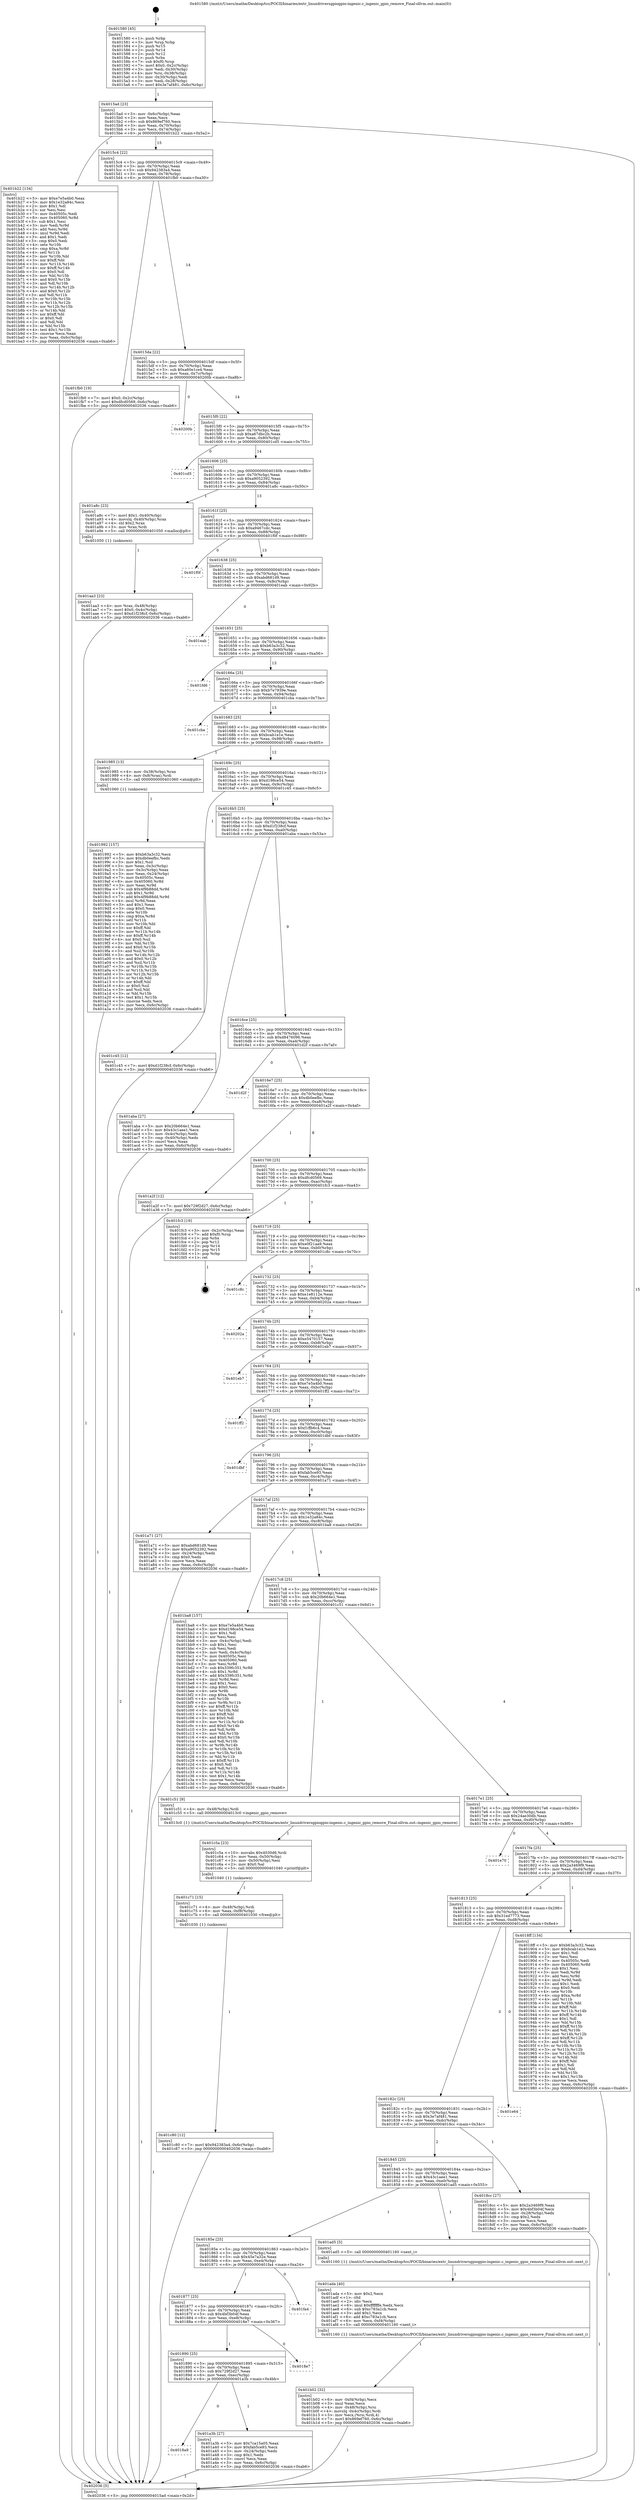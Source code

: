 digraph "0x401580" {
  label = "0x401580 (/mnt/c/Users/mathe/Desktop/tcc/POCII/binaries/extr_linuxdriversgpiogpio-ingenic.c_ingenic_gpio_remove_Final-ollvm.out::main(0))"
  labelloc = "t"
  node[shape=record]

  Entry [label="",width=0.3,height=0.3,shape=circle,fillcolor=black,style=filled]
  "0x4015ad" [label="{
     0x4015ad [23]\l
     | [instrs]\l
     &nbsp;&nbsp;0x4015ad \<+3\>: mov -0x6c(%rbp),%eax\l
     &nbsp;&nbsp;0x4015b0 \<+2\>: mov %eax,%ecx\l
     &nbsp;&nbsp;0x4015b2 \<+6\>: sub $0x869ef760,%ecx\l
     &nbsp;&nbsp;0x4015b8 \<+3\>: mov %eax,-0x70(%rbp)\l
     &nbsp;&nbsp;0x4015bb \<+3\>: mov %ecx,-0x74(%rbp)\l
     &nbsp;&nbsp;0x4015be \<+6\>: je 0000000000401b22 \<main+0x5a2\>\l
  }"]
  "0x401b22" [label="{
     0x401b22 [134]\l
     | [instrs]\l
     &nbsp;&nbsp;0x401b22 \<+5\>: mov $0xe7e5a4b0,%eax\l
     &nbsp;&nbsp;0x401b27 \<+5\>: mov $0x1e32a84c,%ecx\l
     &nbsp;&nbsp;0x401b2c \<+2\>: mov $0x1,%dl\l
     &nbsp;&nbsp;0x401b2e \<+2\>: xor %esi,%esi\l
     &nbsp;&nbsp;0x401b30 \<+7\>: mov 0x40505c,%edi\l
     &nbsp;&nbsp;0x401b37 \<+8\>: mov 0x405060,%r8d\l
     &nbsp;&nbsp;0x401b3f \<+3\>: sub $0x1,%esi\l
     &nbsp;&nbsp;0x401b42 \<+3\>: mov %edi,%r9d\l
     &nbsp;&nbsp;0x401b45 \<+3\>: add %esi,%r9d\l
     &nbsp;&nbsp;0x401b48 \<+4\>: imul %r9d,%edi\l
     &nbsp;&nbsp;0x401b4c \<+3\>: and $0x1,%edi\l
     &nbsp;&nbsp;0x401b4f \<+3\>: cmp $0x0,%edi\l
     &nbsp;&nbsp;0x401b52 \<+4\>: sete %r10b\l
     &nbsp;&nbsp;0x401b56 \<+4\>: cmp $0xa,%r8d\l
     &nbsp;&nbsp;0x401b5a \<+4\>: setl %r11b\l
     &nbsp;&nbsp;0x401b5e \<+3\>: mov %r10b,%bl\l
     &nbsp;&nbsp;0x401b61 \<+3\>: xor $0xff,%bl\l
     &nbsp;&nbsp;0x401b64 \<+3\>: mov %r11b,%r14b\l
     &nbsp;&nbsp;0x401b67 \<+4\>: xor $0xff,%r14b\l
     &nbsp;&nbsp;0x401b6b \<+3\>: xor $0x0,%dl\l
     &nbsp;&nbsp;0x401b6e \<+3\>: mov %bl,%r15b\l
     &nbsp;&nbsp;0x401b71 \<+4\>: and $0x0,%r15b\l
     &nbsp;&nbsp;0x401b75 \<+3\>: and %dl,%r10b\l
     &nbsp;&nbsp;0x401b78 \<+3\>: mov %r14b,%r12b\l
     &nbsp;&nbsp;0x401b7b \<+4\>: and $0x0,%r12b\l
     &nbsp;&nbsp;0x401b7f \<+3\>: and %dl,%r11b\l
     &nbsp;&nbsp;0x401b82 \<+3\>: or %r10b,%r15b\l
     &nbsp;&nbsp;0x401b85 \<+3\>: or %r11b,%r12b\l
     &nbsp;&nbsp;0x401b88 \<+3\>: xor %r12b,%r15b\l
     &nbsp;&nbsp;0x401b8b \<+3\>: or %r14b,%bl\l
     &nbsp;&nbsp;0x401b8e \<+3\>: xor $0xff,%bl\l
     &nbsp;&nbsp;0x401b91 \<+3\>: or $0x0,%dl\l
     &nbsp;&nbsp;0x401b94 \<+2\>: and %dl,%bl\l
     &nbsp;&nbsp;0x401b96 \<+3\>: or %bl,%r15b\l
     &nbsp;&nbsp;0x401b99 \<+4\>: test $0x1,%r15b\l
     &nbsp;&nbsp;0x401b9d \<+3\>: cmovne %ecx,%eax\l
     &nbsp;&nbsp;0x401ba0 \<+3\>: mov %eax,-0x6c(%rbp)\l
     &nbsp;&nbsp;0x401ba3 \<+5\>: jmp 0000000000402036 \<main+0xab6\>\l
  }"]
  "0x4015c4" [label="{
     0x4015c4 [22]\l
     | [instrs]\l
     &nbsp;&nbsp;0x4015c4 \<+5\>: jmp 00000000004015c9 \<main+0x49\>\l
     &nbsp;&nbsp;0x4015c9 \<+3\>: mov -0x70(%rbp),%eax\l
     &nbsp;&nbsp;0x4015cc \<+5\>: sub $0x942383a4,%eax\l
     &nbsp;&nbsp;0x4015d1 \<+3\>: mov %eax,-0x78(%rbp)\l
     &nbsp;&nbsp;0x4015d4 \<+6\>: je 0000000000401fb0 \<main+0xa30\>\l
  }"]
  Exit [label="",width=0.3,height=0.3,shape=circle,fillcolor=black,style=filled,peripheries=2]
  "0x401fb0" [label="{
     0x401fb0 [19]\l
     | [instrs]\l
     &nbsp;&nbsp;0x401fb0 \<+7\>: movl $0x0,-0x2c(%rbp)\l
     &nbsp;&nbsp;0x401fb7 \<+7\>: movl $0xdfcd0569,-0x6c(%rbp)\l
     &nbsp;&nbsp;0x401fbe \<+5\>: jmp 0000000000402036 \<main+0xab6\>\l
  }"]
  "0x4015da" [label="{
     0x4015da [22]\l
     | [instrs]\l
     &nbsp;&nbsp;0x4015da \<+5\>: jmp 00000000004015df \<main+0x5f\>\l
     &nbsp;&nbsp;0x4015df \<+3\>: mov -0x70(%rbp),%eax\l
     &nbsp;&nbsp;0x4015e2 \<+5\>: sub $0xa60e1ce4,%eax\l
     &nbsp;&nbsp;0x4015e7 \<+3\>: mov %eax,-0x7c(%rbp)\l
     &nbsp;&nbsp;0x4015ea \<+6\>: je 000000000040200b \<main+0xa8b\>\l
  }"]
  "0x401c80" [label="{
     0x401c80 [12]\l
     | [instrs]\l
     &nbsp;&nbsp;0x401c80 \<+7\>: movl $0x942383a4,-0x6c(%rbp)\l
     &nbsp;&nbsp;0x401c87 \<+5\>: jmp 0000000000402036 \<main+0xab6\>\l
  }"]
  "0x40200b" [label="{
     0x40200b\l
  }", style=dashed]
  "0x4015f0" [label="{
     0x4015f0 [22]\l
     | [instrs]\l
     &nbsp;&nbsp;0x4015f0 \<+5\>: jmp 00000000004015f5 \<main+0x75\>\l
     &nbsp;&nbsp;0x4015f5 \<+3\>: mov -0x70(%rbp),%eax\l
     &nbsp;&nbsp;0x4015f8 \<+5\>: sub $0xa67dbc2b,%eax\l
     &nbsp;&nbsp;0x4015fd \<+3\>: mov %eax,-0x80(%rbp)\l
     &nbsp;&nbsp;0x401600 \<+6\>: je 0000000000401cd5 \<main+0x755\>\l
  }"]
  "0x401c71" [label="{
     0x401c71 [15]\l
     | [instrs]\l
     &nbsp;&nbsp;0x401c71 \<+4\>: mov -0x48(%rbp),%rdi\l
     &nbsp;&nbsp;0x401c75 \<+6\>: mov %eax,-0xf8(%rbp)\l
     &nbsp;&nbsp;0x401c7b \<+5\>: call 0000000000401030 \<free@plt\>\l
     | [calls]\l
     &nbsp;&nbsp;0x401030 \{1\} (unknown)\l
  }"]
  "0x401cd5" [label="{
     0x401cd5\l
  }", style=dashed]
  "0x401606" [label="{
     0x401606 [25]\l
     | [instrs]\l
     &nbsp;&nbsp;0x401606 \<+5\>: jmp 000000000040160b \<main+0x8b\>\l
     &nbsp;&nbsp;0x40160b \<+3\>: mov -0x70(%rbp),%eax\l
     &nbsp;&nbsp;0x40160e \<+5\>: sub $0xa9052392,%eax\l
     &nbsp;&nbsp;0x401613 \<+6\>: mov %eax,-0x84(%rbp)\l
     &nbsp;&nbsp;0x401619 \<+6\>: je 0000000000401a8c \<main+0x50c\>\l
  }"]
  "0x401c5a" [label="{
     0x401c5a [23]\l
     | [instrs]\l
     &nbsp;&nbsp;0x401c5a \<+10\>: movabs $0x4030d6,%rdi\l
     &nbsp;&nbsp;0x401c64 \<+3\>: mov %eax,-0x50(%rbp)\l
     &nbsp;&nbsp;0x401c67 \<+3\>: mov -0x50(%rbp),%esi\l
     &nbsp;&nbsp;0x401c6a \<+2\>: mov $0x0,%al\l
     &nbsp;&nbsp;0x401c6c \<+5\>: call 0000000000401040 \<printf@plt\>\l
     | [calls]\l
     &nbsp;&nbsp;0x401040 \{1\} (unknown)\l
  }"]
  "0x401a8c" [label="{
     0x401a8c [23]\l
     | [instrs]\l
     &nbsp;&nbsp;0x401a8c \<+7\>: movl $0x1,-0x40(%rbp)\l
     &nbsp;&nbsp;0x401a93 \<+4\>: movslq -0x40(%rbp),%rax\l
     &nbsp;&nbsp;0x401a97 \<+4\>: shl $0x2,%rax\l
     &nbsp;&nbsp;0x401a9b \<+3\>: mov %rax,%rdi\l
     &nbsp;&nbsp;0x401a9e \<+5\>: call 0000000000401050 \<malloc@plt\>\l
     | [calls]\l
     &nbsp;&nbsp;0x401050 \{1\} (unknown)\l
  }"]
  "0x40161f" [label="{
     0x40161f [25]\l
     | [instrs]\l
     &nbsp;&nbsp;0x40161f \<+5\>: jmp 0000000000401624 \<main+0xa4\>\l
     &nbsp;&nbsp;0x401624 \<+3\>: mov -0x70(%rbp),%eax\l
     &nbsp;&nbsp;0x401627 \<+5\>: sub $0xa9467cdc,%eax\l
     &nbsp;&nbsp;0x40162c \<+6\>: mov %eax,-0x88(%rbp)\l
     &nbsp;&nbsp;0x401632 \<+6\>: je 0000000000401f0f \<main+0x98f\>\l
  }"]
  "0x401b02" [label="{
     0x401b02 [32]\l
     | [instrs]\l
     &nbsp;&nbsp;0x401b02 \<+6\>: mov -0xf4(%rbp),%ecx\l
     &nbsp;&nbsp;0x401b08 \<+3\>: imul %eax,%ecx\l
     &nbsp;&nbsp;0x401b0b \<+4\>: mov -0x48(%rbp),%rsi\l
     &nbsp;&nbsp;0x401b0f \<+4\>: movslq -0x4c(%rbp),%rdi\l
     &nbsp;&nbsp;0x401b13 \<+3\>: mov %ecx,(%rsi,%rdi,4)\l
     &nbsp;&nbsp;0x401b16 \<+7\>: movl $0x869ef760,-0x6c(%rbp)\l
     &nbsp;&nbsp;0x401b1d \<+5\>: jmp 0000000000402036 \<main+0xab6\>\l
  }"]
  "0x401f0f" [label="{
     0x401f0f\l
  }", style=dashed]
  "0x401638" [label="{
     0x401638 [25]\l
     | [instrs]\l
     &nbsp;&nbsp;0x401638 \<+5\>: jmp 000000000040163d \<main+0xbd\>\l
     &nbsp;&nbsp;0x40163d \<+3\>: mov -0x70(%rbp),%eax\l
     &nbsp;&nbsp;0x401640 \<+5\>: sub $0xabd681d9,%eax\l
     &nbsp;&nbsp;0x401645 \<+6\>: mov %eax,-0x8c(%rbp)\l
     &nbsp;&nbsp;0x40164b \<+6\>: je 0000000000401eab \<main+0x92b\>\l
  }"]
  "0x401ada" [label="{
     0x401ada [40]\l
     | [instrs]\l
     &nbsp;&nbsp;0x401ada \<+5\>: mov $0x2,%ecx\l
     &nbsp;&nbsp;0x401adf \<+1\>: cltd\l
     &nbsp;&nbsp;0x401ae0 \<+2\>: idiv %ecx\l
     &nbsp;&nbsp;0x401ae2 \<+6\>: imul $0xfffffffe,%edx,%ecx\l
     &nbsp;&nbsp;0x401ae8 \<+6\>: sub $0xc783a1cb,%ecx\l
     &nbsp;&nbsp;0x401aee \<+3\>: add $0x1,%ecx\l
     &nbsp;&nbsp;0x401af1 \<+6\>: add $0xc783a1cb,%ecx\l
     &nbsp;&nbsp;0x401af7 \<+6\>: mov %ecx,-0xf4(%rbp)\l
     &nbsp;&nbsp;0x401afd \<+5\>: call 0000000000401160 \<next_i\>\l
     | [calls]\l
     &nbsp;&nbsp;0x401160 \{1\} (/mnt/c/Users/mathe/Desktop/tcc/POCII/binaries/extr_linuxdriversgpiogpio-ingenic.c_ingenic_gpio_remove_Final-ollvm.out::next_i)\l
  }"]
  "0x401eab" [label="{
     0x401eab\l
  }", style=dashed]
  "0x401651" [label="{
     0x401651 [25]\l
     | [instrs]\l
     &nbsp;&nbsp;0x401651 \<+5\>: jmp 0000000000401656 \<main+0xd6\>\l
     &nbsp;&nbsp;0x401656 \<+3\>: mov -0x70(%rbp),%eax\l
     &nbsp;&nbsp;0x401659 \<+5\>: sub $0xb63a3c32,%eax\l
     &nbsp;&nbsp;0x40165e \<+6\>: mov %eax,-0x90(%rbp)\l
     &nbsp;&nbsp;0x401664 \<+6\>: je 0000000000401fd6 \<main+0xa56\>\l
  }"]
  "0x401aa3" [label="{
     0x401aa3 [23]\l
     | [instrs]\l
     &nbsp;&nbsp;0x401aa3 \<+4\>: mov %rax,-0x48(%rbp)\l
     &nbsp;&nbsp;0x401aa7 \<+7\>: movl $0x0,-0x4c(%rbp)\l
     &nbsp;&nbsp;0x401aae \<+7\>: movl $0xd1f238cf,-0x6c(%rbp)\l
     &nbsp;&nbsp;0x401ab5 \<+5\>: jmp 0000000000402036 \<main+0xab6\>\l
  }"]
  "0x401fd6" [label="{
     0x401fd6\l
  }", style=dashed]
  "0x40166a" [label="{
     0x40166a [25]\l
     | [instrs]\l
     &nbsp;&nbsp;0x40166a \<+5\>: jmp 000000000040166f \<main+0xef\>\l
     &nbsp;&nbsp;0x40166f \<+3\>: mov -0x70(%rbp),%eax\l
     &nbsp;&nbsp;0x401672 \<+5\>: sub $0xb7e7939e,%eax\l
     &nbsp;&nbsp;0x401677 \<+6\>: mov %eax,-0x94(%rbp)\l
     &nbsp;&nbsp;0x40167d \<+6\>: je 0000000000401cba \<main+0x73a\>\l
  }"]
  "0x4018a9" [label="{
     0x4018a9\l
  }", style=dashed]
  "0x401cba" [label="{
     0x401cba\l
  }", style=dashed]
  "0x401683" [label="{
     0x401683 [25]\l
     | [instrs]\l
     &nbsp;&nbsp;0x401683 \<+5\>: jmp 0000000000401688 \<main+0x108\>\l
     &nbsp;&nbsp;0x401688 \<+3\>: mov -0x70(%rbp),%eax\l
     &nbsp;&nbsp;0x40168b \<+5\>: sub $0xbcab1e1e,%eax\l
     &nbsp;&nbsp;0x401690 \<+6\>: mov %eax,-0x98(%rbp)\l
     &nbsp;&nbsp;0x401696 \<+6\>: je 0000000000401985 \<main+0x405\>\l
  }"]
  "0x401a3b" [label="{
     0x401a3b [27]\l
     | [instrs]\l
     &nbsp;&nbsp;0x401a3b \<+5\>: mov $0x7ca15a05,%eax\l
     &nbsp;&nbsp;0x401a40 \<+5\>: mov $0xfab5ce93,%ecx\l
     &nbsp;&nbsp;0x401a45 \<+3\>: mov -0x24(%rbp),%edx\l
     &nbsp;&nbsp;0x401a48 \<+3\>: cmp $0x1,%edx\l
     &nbsp;&nbsp;0x401a4b \<+3\>: cmovl %ecx,%eax\l
     &nbsp;&nbsp;0x401a4e \<+3\>: mov %eax,-0x6c(%rbp)\l
     &nbsp;&nbsp;0x401a51 \<+5\>: jmp 0000000000402036 \<main+0xab6\>\l
  }"]
  "0x401985" [label="{
     0x401985 [13]\l
     | [instrs]\l
     &nbsp;&nbsp;0x401985 \<+4\>: mov -0x38(%rbp),%rax\l
     &nbsp;&nbsp;0x401989 \<+4\>: mov 0x8(%rax),%rdi\l
     &nbsp;&nbsp;0x40198d \<+5\>: call 0000000000401060 \<atoi@plt\>\l
     | [calls]\l
     &nbsp;&nbsp;0x401060 \{1\} (unknown)\l
  }"]
  "0x40169c" [label="{
     0x40169c [25]\l
     | [instrs]\l
     &nbsp;&nbsp;0x40169c \<+5\>: jmp 00000000004016a1 \<main+0x121\>\l
     &nbsp;&nbsp;0x4016a1 \<+3\>: mov -0x70(%rbp),%eax\l
     &nbsp;&nbsp;0x4016a4 \<+5\>: sub $0xd198ce54,%eax\l
     &nbsp;&nbsp;0x4016a9 \<+6\>: mov %eax,-0x9c(%rbp)\l
     &nbsp;&nbsp;0x4016af \<+6\>: je 0000000000401c45 \<main+0x6c5\>\l
  }"]
  "0x401890" [label="{
     0x401890 [25]\l
     | [instrs]\l
     &nbsp;&nbsp;0x401890 \<+5\>: jmp 0000000000401895 \<main+0x315\>\l
     &nbsp;&nbsp;0x401895 \<+3\>: mov -0x70(%rbp),%eax\l
     &nbsp;&nbsp;0x401898 \<+5\>: sub $0x729f2d27,%eax\l
     &nbsp;&nbsp;0x40189d \<+6\>: mov %eax,-0xec(%rbp)\l
     &nbsp;&nbsp;0x4018a3 \<+6\>: je 0000000000401a3b \<main+0x4bb\>\l
  }"]
  "0x401c45" [label="{
     0x401c45 [12]\l
     | [instrs]\l
     &nbsp;&nbsp;0x401c45 \<+7\>: movl $0xd1f238cf,-0x6c(%rbp)\l
     &nbsp;&nbsp;0x401c4c \<+5\>: jmp 0000000000402036 \<main+0xab6\>\l
  }"]
  "0x4016b5" [label="{
     0x4016b5 [25]\l
     | [instrs]\l
     &nbsp;&nbsp;0x4016b5 \<+5\>: jmp 00000000004016ba \<main+0x13a\>\l
     &nbsp;&nbsp;0x4016ba \<+3\>: mov -0x70(%rbp),%eax\l
     &nbsp;&nbsp;0x4016bd \<+5\>: sub $0xd1f238cf,%eax\l
     &nbsp;&nbsp;0x4016c2 \<+6\>: mov %eax,-0xa0(%rbp)\l
     &nbsp;&nbsp;0x4016c8 \<+6\>: je 0000000000401aba \<main+0x53a\>\l
  }"]
  "0x4018e7" [label="{
     0x4018e7\l
  }", style=dashed]
  "0x401aba" [label="{
     0x401aba [27]\l
     | [instrs]\l
     &nbsp;&nbsp;0x401aba \<+5\>: mov $0x20b664e1,%eax\l
     &nbsp;&nbsp;0x401abf \<+5\>: mov $0x43c1aee1,%ecx\l
     &nbsp;&nbsp;0x401ac4 \<+3\>: mov -0x4c(%rbp),%edx\l
     &nbsp;&nbsp;0x401ac7 \<+3\>: cmp -0x40(%rbp),%edx\l
     &nbsp;&nbsp;0x401aca \<+3\>: cmovl %ecx,%eax\l
     &nbsp;&nbsp;0x401acd \<+3\>: mov %eax,-0x6c(%rbp)\l
     &nbsp;&nbsp;0x401ad0 \<+5\>: jmp 0000000000402036 \<main+0xab6\>\l
  }"]
  "0x4016ce" [label="{
     0x4016ce [25]\l
     | [instrs]\l
     &nbsp;&nbsp;0x4016ce \<+5\>: jmp 00000000004016d3 \<main+0x153\>\l
     &nbsp;&nbsp;0x4016d3 \<+3\>: mov -0x70(%rbp),%eax\l
     &nbsp;&nbsp;0x4016d6 \<+5\>: sub $0xd8476096,%eax\l
     &nbsp;&nbsp;0x4016db \<+6\>: mov %eax,-0xa4(%rbp)\l
     &nbsp;&nbsp;0x4016e1 \<+6\>: je 0000000000401d2f \<main+0x7af\>\l
  }"]
  "0x401877" [label="{
     0x401877 [25]\l
     | [instrs]\l
     &nbsp;&nbsp;0x401877 \<+5\>: jmp 000000000040187c \<main+0x2fc\>\l
     &nbsp;&nbsp;0x40187c \<+3\>: mov -0x70(%rbp),%eax\l
     &nbsp;&nbsp;0x40187f \<+5\>: sub $0x4bf3b04f,%eax\l
     &nbsp;&nbsp;0x401884 \<+6\>: mov %eax,-0xe8(%rbp)\l
     &nbsp;&nbsp;0x40188a \<+6\>: je 00000000004018e7 \<main+0x367\>\l
  }"]
  "0x401d2f" [label="{
     0x401d2f\l
  }", style=dashed]
  "0x4016e7" [label="{
     0x4016e7 [25]\l
     | [instrs]\l
     &nbsp;&nbsp;0x4016e7 \<+5\>: jmp 00000000004016ec \<main+0x16c\>\l
     &nbsp;&nbsp;0x4016ec \<+3\>: mov -0x70(%rbp),%eax\l
     &nbsp;&nbsp;0x4016ef \<+5\>: sub $0xdb0eefbc,%eax\l
     &nbsp;&nbsp;0x4016f4 \<+6\>: mov %eax,-0xa8(%rbp)\l
     &nbsp;&nbsp;0x4016fa \<+6\>: je 0000000000401a2f \<main+0x4af\>\l
  }"]
  "0x401fa4" [label="{
     0x401fa4\l
  }", style=dashed]
  "0x401a2f" [label="{
     0x401a2f [12]\l
     | [instrs]\l
     &nbsp;&nbsp;0x401a2f \<+7\>: movl $0x729f2d27,-0x6c(%rbp)\l
     &nbsp;&nbsp;0x401a36 \<+5\>: jmp 0000000000402036 \<main+0xab6\>\l
  }"]
  "0x401700" [label="{
     0x401700 [25]\l
     | [instrs]\l
     &nbsp;&nbsp;0x401700 \<+5\>: jmp 0000000000401705 \<main+0x185\>\l
     &nbsp;&nbsp;0x401705 \<+3\>: mov -0x70(%rbp),%eax\l
     &nbsp;&nbsp;0x401708 \<+5\>: sub $0xdfcd0569,%eax\l
     &nbsp;&nbsp;0x40170d \<+6\>: mov %eax,-0xac(%rbp)\l
     &nbsp;&nbsp;0x401713 \<+6\>: je 0000000000401fc3 \<main+0xa43\>\l
  }"]
  "0x40185e" [label="{
     0x40185e [25]\l
     | [instrs]\l
     &nbsp;&nbsp;0x40185e \<+5\>: jmp 0000000000401863 \<main+0x2e3\>\l
     &nbsp;&nbsp;0x401863 \<+3\>: mov -0x70(%rbp),%eax\l
     &nbsp;&nbsp;0x401866 \<+5\>: sub $0x45e7a32e,%eax\l
     &nbsp;&nbsp;0x40186b \<+6\>: mov %eax,-0xe4(%rbp)\l
     &nbsp;&nbsp;0x401871 \<+6\>: je 0000000000401fa4 \<main+0xa24\>\l
  }"]
  "0x401fc3" [label="{
     0x401fc3 [19]\l
     | [instrs]\l
     &nbsp;&nbsp;0x401fc3 \<+3\>: mov -0x2c(%rbp),%eax\l
     &nbsp;&nbsp;0x401fc6 \<+7\>: add $0xf0,%rsp\l
     &nbsp;&nbsp;0x401fcd \<+1\>: pop %rbx\l
     &nbsp;&nbsp;0x401fce \<+2\>: pop %r12\l
     &nbsp;&nbsp;0x401fd0 \<+2\>: pop %r14\l
     &nbsp;&nbsp;0x401fd2 \<+2\>: pop %r15\l
     &nbsp;&nbsp;0x401fd4 \<+1\>: pop %rbp\l
     &nbsp;&nbsp;0x401fd5 \<+1\>: ret\l
  }"]
  "0x401719" [label="{
     0x401719 [25]\l
     | [instrs]\l
     &nbsp;&nbsp;0x401719 \<+5\>: jmp 000000000040171e \<main+0x19e\>\l
     &nbsp;&nbsp;0x40171e \<+3\>: mov -0x70(%rbp),%eax\l
     &nbsp;&nbsp;0x401721 \<+5\>: sub $0xe0f21aa9,%eax\l
     &nbsp;&nbsp;0x401726 \<+6\>: mov %eax,-0xb0(%rbp)\l
     &nbsp;&nbsp;0x40172c \<+6\>: je 0000000000401c8c \<main+0x70c\>\l
  }"]
  "0x401ad5" [label="{
     0x401ad5 [5]\l
     | [instrs]\l
     &nbsp;&nbsp;0x401ad5 \<+5\>: call 0000000000401160 \<next_i\>\l
     | [calls]\l
     &nbsp;&nbsp;0x401160 \{1\} (/mnt/c/Users/mathe/Desktop/tcc/POCII/binaries/extr_linuxdriversgpiogpio-ingenic.c_ingenic_gpio_remove_Final-ollvm.out::next_i)\l
  }"]
  "0x401c8c" [label="{
     0x401c8c\l
  }", style=dashed]
  "0x401732" [label="{
     0x401732 [25]\l
     | [instrs]\l
     &nbsp;&nbsp;0x401732 \<+5\>: jmp 0000000000401737 \<main+0x1b7\>\l
     &nbsp;&nbsp;0x401737 \<+3\>: mov -0x70(%rbp),%eax\l
     &nbsp;&nbsp;0x40173a \<+5\>: sub $0xe1e8112e,%eax\l
     &nbsp;&nbsp;0x40173f \<+6\>: mov %eax,-0xb4(%rbp)\l
     &nbsp;&nbsp;0x401745 \<+6\>: je 000000000040202a \<main+0xaaa\>\l
  }"]
  "0x401992" [label="{
     0x401992 [157]\l
     | [instrs]\l
     &nbsp;&nbsp;0x401992 \<+5\>: mov $0xb63a3c32,%ecx\l
     &nbsp;&nbsp;0x401997 \<+5\>: mov $0xdb0eefbc,%edx\l
     &nbsp;&nbsp;0x40199c \<+3\>: mov $0x1,%sil\l
     &nbsp;&nbsp;0x40199f \<+3\>: mov %eax,-0x3c(%rbp)\l
     &nbsp;&nbsp;0x4019a2 \<+3\>: mov -0x3c(%rbp),%eax\l
     &nbsp;&nbsp;0x4019a5 \<+3\>: mov %eax,-0x24(%rbp)\l
     &nbsp;&nbsp;0x4019a8 \<+7\>: mov 0x40505c,%eax\l
     &nbsp;&nbsp;0x4019af \<+8\>: mov 0x405060,%r8d\l
     &nbsp;&nbsp;0x4019b7 \<+3\>: mov %eax,%r9d\l
     &nbsp;&nbsp;0x4019ba \<+7\>: sub $0x4f9b88dd,%r9d\l
     &nbsp;&nbsp;0x4019c1 \<+4\>: sub $0x1,%r9d\l
     &nbsp;&nbsp;0x4019c5 \<+7\>: add $0x4f9b88dd,%r9d\l
     &nbsp;&nbsp;0x4019cc \<+4\>: imul %r9d,%eax\l
     &nbsp;&nbsp;0x4019d0 \<+3\>: and $0x1,%eax\l
     &nbsp;&nbsp;0x4019d3 \<+3\>: cmp $0x0,%eax\l
     &nbsp;&nbsp;0x4019d6 \<+4\>: sete %r10b\l
     &nbsp;&nbsp;0x4019da \<+4\>: cmp $0xa,%r8d\l
     &nbsp;&nbsp;0x4019de \<+4\>: setl %r11b\l
     &nbsp;&nbsp;0x4019e2 \<+3\>: mov %r10b,%bl\l
     &nbsp;&nbsp;0x4019e5 \<+3\>: xor $0xff,%bl\l
     &nbsp;&nbsp;0x4019e8 \<+3\>: mov %r11b,%r14b\l
     &nbsp;&nbsp;0x4019eb \<+4\>: xor $0xff,%r14b\l
     &nbsp;&nbsp;0x4019ef \<+4\>: xor $0x0,%sil\l
     &nbsp;&nbsp;0x4019f3 \<+3\>: mov %bl,%r15b\l
     &nbsp;&nbsp;0x4019f6 \<+4\>: and $0x0,%r15b\l
     &nbsp;&nbsp;0x4019fa \<+3\>: and %sil,%r10b\l
     &nbsp;&nbsp;0x4019fd \<+3\>: mov %r14b,%r12b\l
     &nbsp;&nbsp;0x401a00 \<+4\>: and $0x0,%r12b\l
     &nbsp;&nbsp;0x401a04 \<+3\>: and %sil,%r11b\l
     &nbsp;&nbsp;0x401a07 \<+3\>: or %r10b,%r15b\l
     &nbsp;&nbsp;0x401a0a \<+3\>: or %r11b,%r12b\l
     &nbsp;&nbsp;0x401a0d \<+3\>: xor %r12b,%r15b\l
     &nbsp;&nbsp;0x401a10 \<+3\>: or %r14b,%bl\l
     &nbsp;&nbsp;0x401a13 \<+3\>: xor $0xff,%bl\l
     &nbsp;&nbsp;0x401a16 \<+4\>: or $0x0,%sil\l
     &nbsp;&nbsp;0x401a1a \<+3\>: and %sil,%bl\l
     &nbsp;&nbsp;0x401a1d \<+3\>: or %bl,%r15b\l
     &nbsp;&nbsp;0x401a20 \<+4\>: test $0x1,%r15b\l
     &nbsp;&nbsp;0x401a24 \<+3\>: cmovne %edx,%ecx\l
     &nbsp;&nbsp;0x401a27 \<+3\>: mov %ecx,-0x6c(%rbp)\l
     &nbsp;&nbsp;0x401a2a \<+5\>: jmp 0000000000402036 \<main+0xab6\>\l
  }"]
  "0x40202a" [label="{
     0x40202a\l
  }", style=dashed]
  "0x40174b" [label="{
     0x40174b [25]\l
     | [instrs]\l
     &nbsp;&nbsp;0x40174b \<+5\>: jmp 0000000000401750 \<main+0x1d0\>\l
     &nbsp;&nbsp;0x401750 \<+3\>: mov -0x70(%rbp),%eax\l
     &nbsp;&nbsp;0x401753 \<+5\>: sub $0xe5470157,%eax\l
     &nbsp;&nbsp;0x401758 \<+6\>: mov %eax,-0xb8(%rbp)\l
     &nbsp;&nbsp;0x40175e \<+6\>: je 0000000000401eb7 \<main+0x937\>\l
  }"]
  "0x401580" [label="{
     0x401580 [45]\l
     | [instrs]\l
     &nbsp;&nbsp;0x401580 \<+1\>: push %rbp\l
     &nbsp;&nbsp;0x401581 \<+3\>: mov %rsp,%rbp\l
     &nbsp;&nbsp;0x401584 \<+2\>: push %r15\l
     &nbsp;&nbsp;0x401586 \<+2\>: push %r14\l
     &nbsp;&nbsp;0x401588 \<+2\>: push %r12\l
     &nbsp;&nbsp;0x40158a \<+1\>: push %rbx\l
     &nbsp;&nbsp;0x40158b \<+7\>: sub $0xf0,%rsp\l
     &nbsp;&nbsp;0x401592 \<+7\>: movl $0x0,-0x2c(%rbp)\l
     &nbsp;&nbsp;0x401599 \<+3\>: mov %edi,-0x30(%rbp)\l
     &nbsp;&nbsp;0x40159c \<+4\>: mov %rsi,-0x38(%rbp)\l
     &nbsp;&nbsp;0x4015a0 \<+3\>: mov -0x30(%rbp),%edi\l
     &nbsp;&nbsp;0x4015a3 \<+3\>: mov %edi,-0x28(%rbp)\l
     &nbsp;&nbsp;0x4015a6 \<+7\>: movl $0x3e7af481,-0x6c(%rbp)\l
  }"]
  "0x401eb7" [label="{
     0x401eb7\l
  }", style=dashed]
  "0x401764" [label="{
     0x401764 [25]\l
     | [instrs]\l
     &nbsp;&nbsp;0x401764 \<+5\>: jmp 0000000000401769 \<main+0x1e9\>\l
     &nbsp;&nbsp;0x401769 \<+3\>: mov -0x70(%rbp),%eax\l
     &nbsp;&nbsp;0x40176c \<+5\>: sub $0xe7e5a4b0,%eax\l
     &nbsp;&nbsp;0x401771 \<+6\>: mov %eax,-0xbc(%rbp)\l
     &nbsp;&nbsp;0x401777 \<+6\>: je 0000000000401ff2 \<main+0xa72\>\l
  }"]
  "0x402036" [label="{
     0x402036 [5]\l
     | [instrs]\l
     &nbsp;&nbsp;0x402036 \<+5\>: jmp 00000000004015ad \<main+0x2d\>\l
  }"]
  "0x401ff2" [label="{
     0x401ff2\l
  }", style=dashed]
  "0x40177d" [label="{
     0x40177d [25]\l
     | [instrs]\l
     &nbsp;&nbsp;0x40177d \<+5\>: jmp 0000000000401782 \<main+0x202\>\l
     &nbsp;&nbsp;0x401782 \<+3\>: mov -0x70(%rbp),%eax\l
     &nbsp;&nbsp;0x401785 \<+5\>: sub $0xf1ffb6c4,%eax\l
     &nbsp;&nbsp;0x40178a \<+6\>: mov %eax,-0xc0(%rbp)\l
     &nbsp;&nbsp;0x401790 \<+6\>: je 0000000000401dbf \<main+0x83f\>\l
  }"]
  "0x401845" [label="{
     0x401845 [25]\l
     | [instrs]\l
     &nbsp;&nbsp;0x401845 \<+5\>: jmp 000000000040184a \<main+0x2ca\>\l
     &nbsp;&nbsp;0x40184a \<+3\>: mov -0x70(%rbp),%eax\l
     &nbsp;&nbsp;0x40184d \<+5\>: sub $0x43c1aee1,%eax\l
     &nbsp;&nbsp;0x401852 \<+6\>: mov %eax,-0xe0(%rbp)\l
     &nbsp;&nbsp;0x401858 \<+6\>: je 0000000000401ad5 \<main+0x555\>\l
  }"]
  "0x401dbf" [label="{
     0x401dbf\l
  }", style=dashed]
  "0x401796" [label="{
     0x401796 [25]\l
     | [instrs]\l
     &nbsp;&nbsp;0x401796 \<+5\>: jmp 000000000040179b \<main+0x21b\>\l
     &nbsp;&nbsp;0x40179b \<+3\>: mov -0x70(%rbp),%eax\l
     &nbsp;&nbsp;0x40179e \<+5\>: sub $0xfab5ce93,%eax\l
     &nbsp;&nbsp;0x4017a3 \<+6\>: mov %eax,-0xc4(%rbp)\l
     &nbsp;&nbsp;0x4017a9 \<+6\>: je 0000000000401a71 \<main+0x4f1\>\l
  }"]
  "0x4018cc" [label="{
     0x4018cc [27]\l
     | [instrs]\l
     &nbsp;&nbsp;0x4018cc \<+5\>: mov $0x2a3469f9,%eax\l
     &nbsp;&nbsp;0x4018d1 \<+5\>: mov $0x4bf3b04f,%ecx\l
     &nbsp;&nbsp;0x4018d6 \<+3\>: mov -0x28(%rbp),%edx\l
     &nbsp;&nbsp;0x4018d9 \<+3\>: cmp $0x2,%edx\l
     &nbsp;&nbsp;0x4018dc \<+3\>: cmovne %ecx,%eax\l
     &nbsp;&nbsp;0x4018df \<+3\>: mov %eax,-0x6c(%rbp)\l
     &nbsp;&nbsp;0x4018e2 \<+5\>: jmp 0000000000402036 \<main+0xab6\>\l
  }"]
  "0x401a71" [label="{
     0x401a71 [27]\l
     | [instrs]\l
     &nbsp;&nbsp;0x401a71 \<+5\>: mov $0xabd681d9,%eax\l
     &nbsp;&nbsp;0x401a76 \<+5\>: mov $0xa9052392,%ecx\l
     &nbsp;&nbsp;0x401a7b \<+3\>: mov -0x24(%rbp),%edx\l
     &nbsp;&nbsp;0x401a7e \<+3\>: cmp $0x0,%edx\l
     &nbsp;&nbsp;0x401a81 \<+3\>: cmove %ecx,%eax\l
     &nbsp;&nbsp;0x401a84 \<+3\>: mov %eax,-0x6c(%rbp)\l
     &nbsp;&nbsp;0x401a87 \<+5\>: jmp 0000000000402036 \<main+0xab6\>\l
  }"]
  "0x4017af" [label="{
     0x4017af [25]\l
     | [instrs]\l
     &nbsp;&nbsp;0x4017af \<+5\>: jmp 00000000004017b4 \<main+0x234\>\l
     &nbsp;&nbsp;0x4017b4 \<+3\>: mov -0x70(%rbp),%eax\l
     &nbsp;&nbsp;0x4017b7 \<+5\>: sub $0x1e32a84c,%eax\l
     &nbsp;&nbsp;0x4017bc \<+6\>: mov %eax,-0xc8(%rbp)\l
     &nbsp;&nbsp;0x4017c2 \<+6\>: je 0000000000401ba8 \<main+0x628\>\l
  }"]
  "0x40182c" [label="{
     0x40182c [25]\l
     | [instrs]\l
     &nbsp;&nbsp;0x40182c \<+5\>: jmp 0000000000401831 \<main+0x2b1\>\l
     &nbsp;&nbsp;0x401831 \<+3\>: mov -0x70(%rbp),%eax\l
     &nbsp;&nbsp;0x401834 \<+5\>: sub $0x3e7af481,%eax\l
     &nbsp;&nbsp;0x401839 \<+6\>: mov %eax,-0xdc(%rbp)\l
     &nbsp;&nbsp;0x40183f \<+6\>: je 00000000004018cc \<main+0x34c\>\l
  }"]
  "0x401ba8" [label="{
     0x401ba8 [157]\l
     | [instrs]\l
     &nbsp;&nbsp;0x401ba8 \<+5\>: mov $0xe7e5a4b0,%eax\l
     &nbsp;&nbsp;0x401bad \<+5\>: mov $0xd198ce54,%ecx\l
     &nbsp;&nbsp;0x401bb2 \<+2\>: mov $0x1,%dl\l
     &nbsp;&nbsp;0x401bb4 \<+2\>: xor %esi,%esi\l
     &nbsp;&nbsp;0x401bb6 \<+3\>: mov -0x4c(%rbp),%edi\l
     &nbsp;&nbsp;0x401bb9 \<+3\>: sub $0x1,%esi\l
     &nbsp;&nbsp;0x401bbc \<+2\>: sub %esi,%edi\l
     &nbsp;&nbsp;0x401bbe \<+3\>: mov %edi,-0x4c(%rbp)\l
     &nbsp;&nbsp;0x401bc1 \<+7\>: mov 0x40505c,%esi\l
     &nbsp;&nbsp;0x401bc8 \<+7\>: mov 0x405060,%edi\l
     &nbsp;&nbsp;0x401bcf \<+3\>: mov %esi,%r8d\l
     &nbsp;&nbsp;0x401bd2 \<+7\>: sub $0x339fc351,%r8d\l
     &nbsp;&nbsp;0x401bd9 \<+4\>: sub $0x1,%r8d\l
     &nbsp;&nbsp;0x401bdd \<+7\>: add $0x339fc351,%r8d\l
     &nbsp;&nbsp;0x401be4 \<+4\>: imul %r8d,%esi\l
     &nbsp;&nbsp;0x401be8 \<+3\>: and $0x1,%esi\l
     &nbsp;&nbsp;0x401beb \<+3\>: cmp $0x0,%esi\l
     &nbsp;&nbsp;0x401bee \<+4\>: sete %r9b\l
     &nbsp;&nbsp;0x401bf2 \<+3\>: cmp $0xa,%edi\l
     &nbsp;&nbsp;0x401bf5 \<+4\>: setl %r10b\l
     &nbsp;&nbsp;0x401bf9 \<+3\>: mov %r9b,%r11b\l
     &nbsp;&nbsp;0x401bfc \<+4\>: xor $0xff,%r11b\l
     &nbsp;&nbsp;0x401c00 \<+3\>: mov %r10b,%bl\l
     &nbsp;&nbsp;0x401c03 \<+3\>: xor $0xff,%bl\l
     &nbsp;&nbsp;0x401c06 \<+3\>: xor $0x0,%dl\l
     &nbsp;&nbsp;0x401c09 \<+3\>: mov %r11b,%r14b\l
     &nbsp;&nbsp;0x401c0c \<+4\>: and $0x0,%r14b\l
     &nbsp;&nbsp;0x401c10 \<+3\>: and %dl,%r9b\l
     &nbsp;&nbsp;0x401c13 \<+3\>: mov %bl,%r15b\l
     &nbsp;&nbsp;0x401c16 \<+4\>: and $0x0,%r15b\l
     &nbsp;&nbsp;0x401c1a \<+3\>: and %dl,%r10b\l
     &nbsp;&nbsp;0x401c1d \<+3\>: or %r9b,%r14b\l
     &nbsp;&nbsp;0x401c20 \<+3\>: or %r10b,%r15b\l
     &nbsp;&nbsp;0x401c23 \<+3\>: xor %r15b,%r14b\l
     &nbsp;&nbsp;0x401c26 \<+3\>: or %bl,%r11b\l
     &nbsp;&nbsp;0x401c29 \<+4\>: xor $0xff,%r11b\l
     &nbsp;&nbsp;0x401c2d \<+3\>: or $0x0,%dl\l
     &nbsp;&nbsp;0x401c30 \<+3\>: and %dl,%r11b\l
     &nbsp;&nbsp;0x401c33 \<+3\>: or %r11b,%r14b\l
     &nbsp;&nbsp;0x401c36 \<+4\>: test $0x1,%r14b\l
     &nbsp;&nbsp;0x401c3a \<+3\>: cmovne %ecx,%eax\l
     &nbsp;&nbsp;0x401c3d \<+3\>: mov %eax,-0x6c(%rbp)\l
     &nbsp;&nbsp;0x401c40 \<+5\>: jmp 0000000000402036 \<main+0xab6\>\l
  }"]
  "0x4017c8" [label="{
     0x4017c8 [25]\l
     | [instrs]\l
     &nbsp;&nbsp;0x4017c8 \<+5\>: jmp 00000000004017cd \<main+0x24d\>\l
     &nbsp;&nbsp;0x4017cd \<+3\>: mov -0x70(%rbp),%eax\l
     &nbsp;&nbsp;0x4017d0 \<+5\>: sub $0x20b664e1,%eax\l
     &nbsp;&nbsp;0x4017d5 \<+6\>: mov %eax,-0xcc(%rbp)\l
     &nbsp;&nbsp;0x4017db \<+6\>: je 0000000000401c51 \<main+0x6d1\>\l
  }"]
  "0x401e64" [label="{
     0x401e64\l
  }", style=dashed]
  "0x401c51" [label="{
     0x401c51 [9]\l
     | [instrs]\l
     &nbsp;&nbsp;0x401c51 \<+4\>: mov -0x48(%rbp),%rdi\l
     &nbsp;&nbsp;0x401c55 \<+5\>: call 00000000004013c0 \<ingenic_gpio_remove\>\l
     | [calls]\l
     &nbsp;&nbsp;0x4013c0 \{1\} (/mnt/c/Users/mathe/Desktop/tcc/POCII/binaries/extr_linuxdriversgpiogpio-ingenic.c_ingenic_gpio_remove_Final-ollvm.out::ingenic_gpio_remove)\l
  }"]
  "0x4017e1" [label="{
     0x4017e1 [25]\l
     | [instrs]\l
     &nbsp;&nbsp;0x4017e1 \<+5\>: jmp 00000000004017e6 \<main+0x266\>\l
     &nbsp;&nbsp;0x4017e6 \<+3\>: mov -0x70(%rbp),%eax\l
     &nbsp;&nbsp;0x4017e9 \<+5\>: sub $0x24ae30db,%eax\l
     &nbsp;&nbsp;0x4017ee \<+6\>: mov %eax,-0xd0(%rbp)\l
     &nbsp;&nbsp;0x4017f4 \<+6\>: je 0000000000401e70 \<main+0x8f0\>\l
  }"]
  "0x401813" [label="{
     0x401813 [25]\l
     | [instrs]\l
     &nbsp;&nbsp;0x401813 \<+5\>: jmp 0000000000401818 \<main+0x298\>\l
     &nbsp;&nbsp;0x401818 \<+3\>: mov -0x70(%rbp),%eax\l
     &nbsp;&nbsp;0x40181b \<+5\>: sub $0x31ed7773,%eax\l
     &nbsp;&nbsp;0x401820 \<+6\>: mov %eax,-0xd8(%rbp)\l
     &nbsp;&nbsp;0x401826 \<+6\>: je 0000000000401e64 \<main+0x8e4\>\l
  }"]
  "0x401e70" [label="{
     0x401e70\l
  }", style=dashed]
  "0x4017fa" [label="{
     0x4017fa [25]\l
     | [instrs]\l
     &nbsp;&nbsp;0x4017fa \<+5\>: jmp 00000000004017ff \<main+0x27f\>\l
     &nbsp;&nbsp;0x4017ff \<+3\>: mov -0x70(%rbp),%eax\l
     &nbsp;&nbsp;0x401802 \<+5\>: sub $0x2a3469f9,%eax\l
     &nbsp;&nbsp;0x401807 \<+6\>: mov %eax,-0xd4(%rbp)\l
     &nbsp;&nbsp;0x40180d \<+6\>: je 00000000004018ff \<main+0x37f\>\l
  }"]
  "0x4018ff" [label="{
     0x4018ff [134]\l
     | [instrs]\l
     &nbsp;&nbsp;0x4018ff \<+5\>: mov $0xb63a3c32,%eax\l
     &nbsp;&nbsp;0x401904 \<+5\>: mov $0xbcab1e1e,%ecx\l
     &nbsp;&nbsp;0x401909 \<+2\>: mov $0x1,%dl\l
     &nbsp;&nbsp;0x40190b \<+2\>: xor %esi,%esi\l
     &nbsp;&nbsp;0x40190d \<+7\>: mov 0x40505c,%edi\l
     &nbsp;&nbsp;0x401914 \<+8\>: mov 0x405060,%r8d\l
     &nbsp;&nbsp;0x40191c \<+3\>: sub $0x1,%esi\l
     &nbsp;&nbsp;0x40191f \<+3\>: mov %edi,%r9d\l
     &nbsp;&nbsp;0x401922 \<+3\>: add %esi,%r9d\l
     &nbsp;&nbsp;0x401925 \<+4\>: imul %r9d,%edi\l
     &nbsp;&nbsp;0x401929 \<+3\>: and $0x1,%edi\l
     &nbsp;&nbsp;0x40192c \<+3\>: cmp $0x0,%edi\l
     &nbsp;&nbsp;0x40192f \<+4\>: sete %r10b\l
     &nbsp;&nbsp;0x401933 \<+4\>: cmp $0xa,%r8d\l
     &nbsp;&nbsp;0x401937 \<+4\>: setl %r11b\l
     &nbsp;&nbsp;0x40193b \<+3\>: mov %r10b,%bl\l
     &nbsp;&nbsp;0x40193e \<+3\>: xor $0xff,%bl\l
     &nbsp;&nbsp;0x401941 \<+3\>: mov %r11b,%r14b\l
     &nbsp;&nbsp;0x401944 \<+4\>: xor $0xff,%r14b\l
     &nbsp;&nbsp;0x401948 \<+3\>: xor $0x1,%dl\l
     &nbsp;&nbsp;0x40194b \<+3\>: mov %bl,%r15b\l
     &nbsp;&nbsp;0x40194e \<+4\>: and $0xff,%r15b\l
     &nbsp;&nbsp;0x401952 \<+3\>: and %dl,%r10b\l
     &nbsp;&nbsp;0x401955 \<+3\>: mov %r14b,%r12b\l
     &nbsp;&nbsp;0x401958 \<+4\>: and $0xff,%r12b\l
     &nbsp;&nbsp;0x40195c \<+3\>: and %dl,%r11b\l
     &nbsp;&nbsp;0x40195f \<+3\>: or %r10b,%r15b\l
     &nbsp;&nbsp;0x401962 \<+3\>: or %r11b,%r12b\l
     &nbsp;&nbsp;0x401965 \<+3\>: xor %r12b,%r15b\l
     &nbsp;&nbsp;0x401968 \<+3\>: or %r14b,%bl\l
     &nbsp;&nbsp;0x40196b \<+3\>: xor $0xff,%bl\l
     &nbsp;&nbsp;0x40196e \<+3\>: or $0x1,%dl\l
     &nbsp;&nbsp;0x401971 \<+2\>: and %dl,%bl\l
     &nbsp;&nbsp;0x401973 \<+3\>: or %bl,%r15b\l
     &nbsp;&nbsp;0x401976 \<+4\>: test $0x1,%r15b\l
     &nbsp;&nbsp;0x40197a \<+3\>: cmovne %ecx,%eax\l
     &nbsp;&nbsp;0x40197d \<+3\>: mov %eax,-0x6c(%rbp)\l
     &nbsp;&nbsp;0x401980 \<+5\>: jmp 0000000000402036 \<main+0xab6\>\l
  }"]
  Entry -> "0x401580" [label=" 1"]
  "0x4015ad" -> "0x401b22" [label=" 1"]
  "0x4015ad" -> "0x4015c4" [label=" 15"]
  "0x401fc3" -> Exit [label=" 1"]
  "0x4015c4" -> "0x401fb0" [label=" 1"]
  "0x4015c4" -> "0x4015da" [label=" 14"]
  "0x401fb0" -> "0x402036" [label=" 1"]
  "0x4015da" -> "0x40200b" [label=" 0"]
  "0x4015da" -> "0x4015f0" [label=" 14"]
  "0x401c80" -> "0x402036" [label=" 1"]
  "0x4015f0" -> "0x401cd5" [label=" 0"]
  "0x4015f0" -> "0x401606" [label=" 14"]
  "0x401c71" -> "0x401c80" [label=" 1"]
  "0x401606" -> "0x401a8c" [label=" 1"]
  "0x401606" -> "0x40161f" [label=" 13"]
  "0x401c5a" -> "0x401c71" [label=" 1"]
  "0x40161f" -> "0x401f0f" [label=" 0"]
  "0x40161f" -> "0x401638" [label=" 13"]
  "0x401c51" -> "0x401c5a" [label=" 1"]
  "0x401638" -> "0x401eab" [label=" 0"]
  "0x401638" -> "0x401651" [label=" 13"]
  "0x401c45" -> "0x402036" [label=" 1"]
  "0x401651" -> "0x401fd6" [label=" 0"]
  "0x401651" -> "0x40166a" [label=" 13"]
  "0x401ba8" -> "0x402036" [label=" 1"]
  "0x40166a" -> "0x401cba" [label=" 0"]
  "0x40166a" -> "0x401683" [label=" 13"]
  "0x401b22" -> "0x402036" [label=" 1"]
  "0x401683" -> "0x401985" [label=" 1"]
  "0x401683" -> "0x40169c" [label=" 12"]
  "0x401b02" -> "0x402036" [label=" 1"]
  "0x40169c" -> "0x401c45" [label=" 1"]
  "0x40169c" -> "0x4016b5" [label=" 11"]
  "0x401ad5" -> "0x401ada" [label=" 1"]
  "0x4016b5" -> "0x401aba" [label=" 2"]
  "0x4016b5" -> "0x4016ce" [label=" 9"]
  "0x401aba" -> "0x402036" [label=" 2"]
  "0x4016ce" -> "0x401d2f" [label=" 0"]
  "0x4016ce" -> "0x4016e7" [label=" 9"]
  "0x401a8c" -> "0x401aa3" [label=" 1"]
  "0x4016e7" -> "0x401a2f" [label=" 1"]
  "0x4016e7" -> "0x401700" [label=" 8"]
  "0x401a71" -> "0x402036" [label=" 1"]
  "0x401700" -> "0x401fc3" [label=" 1"]
  "0x401700" -> "0x401719" [label=" 7"]
  "0x401890" -> "0x4018a9" [label=" 0"]
  "0x401719" -> "0x401c8c" [label=" 0"]
  "0x401719" -> "0x401732" [label=" 7"]
  "0x401890" -> "0x401a3b" [label=" 1"]
  "0x401732" -> "0x40202a" [label=" 0"]
  "0x401732" -> "0x40174b" [label=" 7"]
  "0x401877" -> "0x401890" [label=" 1"]
  "0x40174b" -> "0x401eb7" [label=" 0"]
  "0x40174b" -> "0x401764" [label=" 7"]
  "0x401877" -> "0x4018e7" [label=" 0"]
  "0x401764" -> "0x401ff2" [label=" 0"]
  "0x401764" -> "0x40177d" [label=" 7"]
  "0x401aa3" -> "0x402036" [label=" 1"]
  "0x40177d" -> "0x401dbf" [label=" 0"]
  "0x40177d" -> "0x401796" [label=" 7"]
  "0x40185e" -> "0x401877" [label=" 1"]
  "0x401796" -> "0x401a71" [label=" 1"]
  "0x401796" -> "0x4017af" [label=" 6"]
  "0x40185e" -> "0x401fa4" [label=" 0"]
  "0x4017af" -> "0x401ba8" [label=" 1"]
  "0x4017af" -> "0x4017c8" [label=" 5"]
  "0x401845" -> "0x40185e" [label=" 1"]
  "0x4017c8" -> "0x401c51" [label=" 1"]
  "0x4017c8" -> "0x4017e1" [label=" 4"]
  "0x401845" -> "0x401ad5" [label=" 1"]
  "0x4017e1" -> "0x401e70" [label=" 0"]
  "0x4017e1" -> "0x4017fa" [label=" 4"]
  "0x401a2f" -> "0x402036" [label=" 1"]
  "0x4017fa" -> "0x4018ff" [label=" 1"]
  "0x4017fa" -> "0x401813" [label=" 3"]
  "0x401ada" -> "0x401b02" [label=" 1"]
  "0x401813" -> "0x401e64" [label=" 0"]
  "0x401813" -> "0x40182c" [label=" 3"]
  "0x401a3b" -> "0x402036" [label=" 1"]
  "0x40182c" -> "0x4018cc" [label=" 1"]
  "0x40182c" -> "0x401845" [label=" 2"]
  "0x4018cc" -> "0x402036" [label=" 1"]
  "0x401580" -> "0x4015ad" [label=" 1"]
  "0x402036" -> "0x4015ad" [label=" 15"]
  "0x4018ff" -> "0x402036" [label=" 1"]
  "0x401985" -> "0x401992" [label=" 1"]
  "0x401992" -> "0x402036" [label=" 1"]
}
